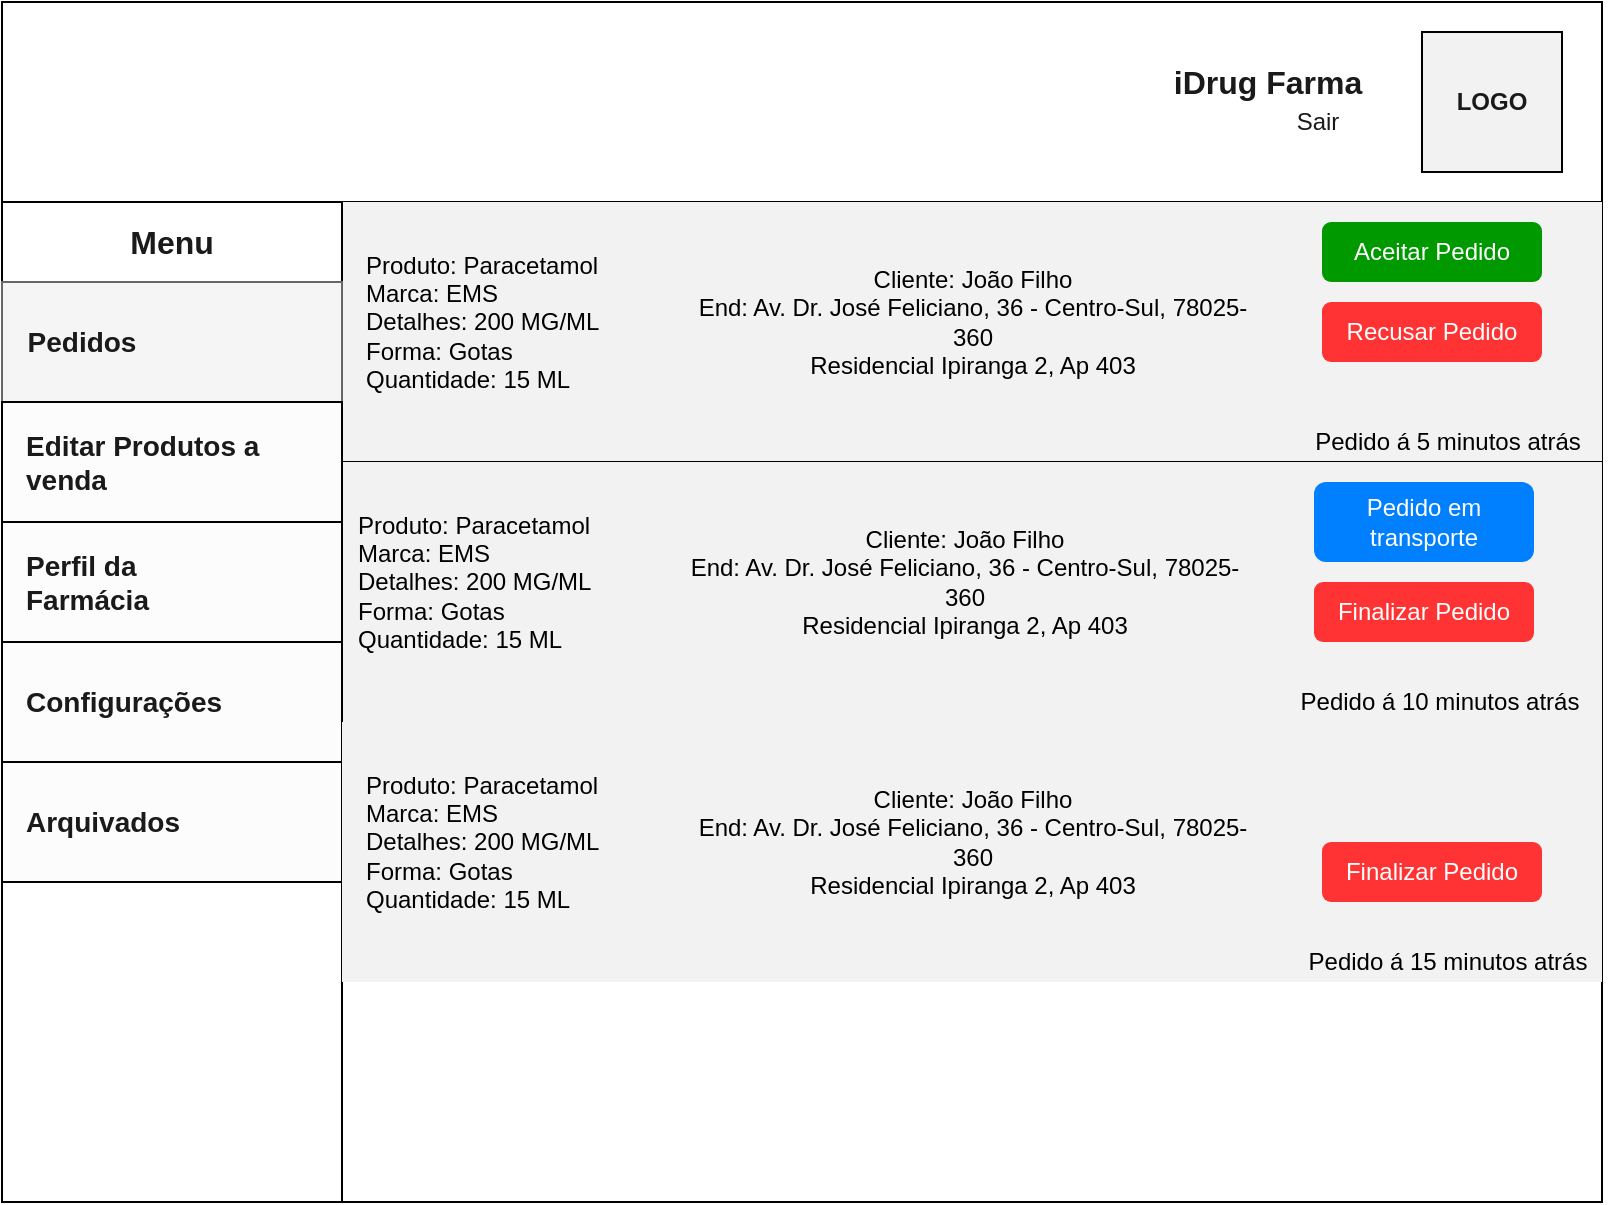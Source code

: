 <mxfile userAgent="Mozilla/5.0 (Windows NT 10.0; Win64; x64; rv:59.0) Gecko/20100101 Firefox/59.0" version="7.8.5" editor="www.draw.io" type="google"><diagram id="71b47dad-0043-0b0d-ab16-c171cb4c36b5" name="Pedidos"><mxGraphModel dx="1188" dy="634" grid="1" gridSize="10" guides="1" tooltips="1" connect="1" arrows="1" fold="1" page="1" pageScale="1" pageWidth="827" pageHeight="1169" math="0" shadow="0"><root><mxCell id="0"/><mxCell id="1" parent="0"/><mxCell id="7722b0ea83700484-9" value="" style="rounded=0;whiteSpace=wrap;html=1;" vertex="1" parent="1"><mxGeometry x="10" y="110" width="800" height="600" as="geometry"/></mxCell><mxCell id="7722b0ea83700484-10" value="" style="rounded=0;whiteSpace=wrap;html=1;fillColor=#ffffff;strokeColor=#000000;" vertex="1" parent="1"><mxGeometry x="10" y="110" width="800" height="100" as="geometry"/></mxCell><mxCell id="7722b0ea83700484-11" value="" style="rounded=0;whiteSpace=wrap;html=1;fillColor=#ffffff;strokeColor=#000000;" vertex="1" parent="1"><mxGeometry x="10" y="210" width="170" height="500" as="geometry"/></mxCell><mxCell id="8f8f992f4360a7b-5" value="" style="group" vertex="1" connectable="0" parent="1"><mxGeometry x="720" y="125" width="70" height="70" as="geometry"/></mxCell><mxCell id="8f8f992f4360a7b-1" value="" style="whiteSpace=wrap;html=1;aspect=fixed;fillColor=#F2F2F2;fontColor=#FFFFFF;align=center;" vertex="1" parent="8f8f992f4360a7b-5"><mxGeometry width="70" height="70" as="geometry"/></mxCell><mxCell id="8f8f992f4360a7b-3" value="&lt;font color=&quot;#1A1A1A&quot;&gt;&lt;b&gt;LOGO&lt;/b&gt;&lt;/font&gt;" style="text;html=1;strokeColor=none;fillColor=none;align=center;verticalAlign=middle;whiteSpace=wrap;rounded=0;fontColor=#FFFFFF;" vertex="1" parent="8f8f992f4360a7b-5"><mxGeometry x="15" y="25" width="40" height="20" as="geometry"/></mxCell><mxCell id="8f8f992f4360a7b-6" value="" style="group" vertex="1" connectable="0" parent="1"><mxGeometry x="578" y="140" width="130" height="40" as="geometry"/></mxCell><mxCell id="8f8f992f4360a7b-2" value="&lt;font style=&quot;font-size: 16px&quot;&gt;&lt;b&gt;&lt;font color=&quot;#1A1A1A&quot;&gt;iDrug Farma&lt;/font&gt;&lt;/b&gt;&lt;/font&gt;" style="text;html=1;strokeColor=none;fillColor=none;align=center;verticalAlign=middle;whiteSpace=wrap;rounded=0;fontColor=#FFFFFF;" vertex="1" parent="8f8f992f4360a7b-6"><mxGeometry width="130" height="20" as="geometry"/></mxCell><mxCell id="8f8f992f4360a7b-4" value="&lt;font color=&quot;#1A1A1A&quot;&gt;Sair&lt;/font&gt;" style="text;html=1;strokeColor=none;fillColor=none;align=center;verticalAlign=middle;whiteSpace=wrap;rounded=0;fontColor=#FFFFFF;" vertex="1" parent="8f8f992f4360a7b-6"><mxGeometry x="70" y="20" width="40" height="20" as="geometry"/></mxCell><mxCell id="8f8f992f4360a7b-7" style="edgeStyle=none;rounded=0;html=1;exitX=0.25;exitY=1;entryX=0.25;entryY=1;endArrow=none;endFill=0;jettySize=auto;orthogonalLoop=1;fontColor=#FFFFFF;" edge="1" parent="8f8f992f4360a7b-6" source="8f8f992f4360a7b-2" target="8f8f992f4360a7b-2"><mxGeometry relative="1" as="geometry"/></mxCell><mxCell id="8f8f992f4360a7b-8" value="" style="group" vertex="1" connectable="0" parent="1"><mxGeometry x="180" y="210" width="630" height="130" as="geometry"/></mxCell><mxCell id="8f8f992f4360a7b-10" value="" style="group" vertex="1" connectable="0" parent="8f8f992f4360a7b-8"><mxGeometry width="630" height="130" as="geometry"/></mxCell><mxCell id="7722b0ea83700484-12" value="" style="rounded=0;whiteSpace=wrap;html=1;fillColor=#F2F2F2;strokeColor=none;" vertex="1" parent="8f8f992f4360a7b-10"><mxGeometry width="630" height="130" as="geometry"/></mxCell><mxCell id="7722b0ea83700484-13" value="&lt;div&gt;Produto: Paracetamol &lt;br&gt;&lt;/div&gt;&lt;div&gt;Marca: EMS &lt;br&gt;&lt;/div&gt;&lt;div&gt;Detalhes: 200 MG/ML &lt;br&gt;&lt;/div&gt;&lt;div&gt;Forma: Gotas&lt;/div&gt;&lt;div&gt;Quantidade: 15 ML &lt;/div&gt;" style="text;html=1;strokeColor=none;fillColor=none;align=left;verticalAlign=middle;whiteSpace=wrap;rounded=0;" vertex="1" parent="8f8f992f4360a7b-10"><mxGeometry x="10" y="20" width="200" height="80" as="geometry"/></mxCell><mxCell id="7722b0ea83700484-14" value="&lt;div&gt;Cliente: João Filho&lt;/div&gt;&lt;div&gt;End: Av. Dr. José Feliciano, 36 - Centro-Sul, 78025-360&lt;/div&gt;&lt;div&gt;Residencial Ipiranga 2, Ap 403&lt;br&gt;&lt;/div&gt;" style="text;html=1;strokeColor=none;fillColor=none;align=center;verticalAlign=middle;whiteSpace=wrap;rounded=0;" vertex="1" parent="8f8f992f4360a7b-10"><mxGeometry x="168" y="20" width="295" height="80" as="geometry"/></mxCell><mxCell id="7722b0ea83700484-15" value="Pedido á 5 minutos atrás" style="text;html=1;strokeColor=none;fillColor=none;align=center;verticalAlign=middle;whiteSpace=wrap;rounded=0;" vertex="1" parent="8f8f992f4360a7b-10"><mxGeometry x="476" y="110" width="154" height="20" as="geometry"/></mxCell><mxCell id="7722b0ea83700484-16" value="Aceitar Pedido" style="rounded=1;whiteSpace=wrap;html=1;align=center;fillColor=#009900;strokeColor=none;fontColor=#FFFFFF;" vertex="1" parent="8f8f992f4360a7b-10"><mxGeometry x="490" y="10" width="110" height="30" as="geometry"/></mxCell><mxCell id="7722b0ea83700484-17" value="Recusar Pedido" style="rounded=1;whiteSpace=wrap;html=1;align=center;fillColor=#FF3333;strokeColor=none;fontColor=#FFFFFF;" vertex="1" parent="8f8f992f4360a7b-10"><mxGeometry x="490" y="50" width="110" height="30" as="geometry"/></mxCell><mxCell id="331013a26c39b1af-1" value="" style="shape=image;html=1;verticalAlign=top;verticalLabelPosition=bottom;labelBackgroundColor=#ffffff;imageAspect=0;aspect=fixed;image=https://cdn4.iconfinder.com/data/icons/app-custom-ui-1/48/Three_dots_upright-128.png" vertex="1" parent="8f8f992f4360a7b-10"><mxGeometry x="600" y="8" width="34" height="34" as="geometry"/></mxCell><mxCell id="8f8f992f4360a7b-11" value="" style="group;strokeColor=#000000;" vertex="1" connectable="0" parent="1"><mxGeometry x="176" y="340" width="634" height="130" as="geometry"/></mxCell><mxCell id="8f8f992f4360a7b-12" value="" style="group" vertex="1" connectable="0" parent="8f8f992f4360a7b-11"><mxGeometry width="634" height="130" as="geometry"/></mxCell><mxCell id="8f8f992f4360a7b-13" value="" style="rounded=0;whiteSpace=wrap;html=1;fillColor=#F2F2F2;strokeColor=none;" vertex="1" parent="8f8f992f4360a7b-12"><mxGeometry x="4" width="630" height="130" as="geometry"/></mxCell><mxCell id="8f8f992f4360a7b-14" value="&lt;div&gt;Produto: Paracetamol &lt;br&gt;&lt;/div&gt;&lt;div&gt;Marca: EMS &lt;br&gt;&lt;/div&gt;&lt;div&gt;Detalhes: 200 MG/ML &lt;br&gt;&lt;/div&gt;&lt;div&gt;Forma: Gotas&lt;/div&gt;&lt;div&gt;Quantidade: 15 ML &lt;/div&gt;" style="text;html=1;strokeColor=none;fillColor=none;align=left;verticalAlign=middle;whiteSpace=wrap;rounded=0;" vertex="1" parent="8f8f992f4360a7b-12"><mxGeometry x="10" y="20" width="200" height="80" as="geometry"/></mxCell><mxCell id="8f8f992f4360a7b-15" value="&lt;div&gt;Cliente: João Filho&lt;/div&gt;&lt;div&gt;End: Av. Dr. José Feliciano, 36 - Centro-Sul, 78025-360&lt;/div&gt;&lt;div&gt;Residencial Ipiranga 2, Ap 403&lt;br&gt;&lt;/div&gt;" style="text;html=1;strokeColor=none;fillColor=none;align=center;verticalAlign=middle;whiteSpace=wrap;rounded=0;" vertex="1" parent="8f8f992f4360a7b-12"><mxGeometry x="168" y="20" width="295" height="80" as="geometry"/></mxCell><mxCell id="8f8f992f4360a7b-16" value="Pedido á 10 minutos atrás" style="text;html=1;strokeColor=none;fillColor=none;align=center;verticalAlign=middle;whiteSpace=wrap;rounded=0;" vertex="1" parent="8f8f992f4360a7b-12"><mxGeometry x="476" y="110" width="154" height="20" as="geometry"/></mxCell><mxCell id="8f8f992f4360a7b-17" value="Pedido em transporte" style="rounded=1;whiteSpace=wrap;html=1;align=center;fillColor=#007FFF;strokeColor=none;fontColor=#FFFFFF;" vertex="1" parent="8f8f992f4360a7b-12"><mxGeometry x="490" y="10" width="110" height="40" as="geometry"/></mxCell><mxCell id="8f8f992f4360a7b-18" value="Finalizar Pedido" style="rounded=1;whiteSpace=wrap;html=1;align=center;fillColor=#FF3333;strokeColor=none;fontColor=#FFFFFF;" vertex="1" parent="8f8f992f4360a7b-12"><mxGeometry x="490" y="60" width="110" height="30" as="geometry"/></mxCell><mxCell id="331013a26c39b1af-2" value="" style="shape=image;html=1;verticalAlign=top;verticalLabelPosition=bottom;labelBackgroundColor=#ffffff;imageAspect=0;aspect=fixed;image=https://cdn4.iconfinder.com/data/icons/app-custom-ui-1/48/Three_dots_upright-128.png" vertex="1" parent="8f8f992f4360a7b-12"><mxGeometry x="600" y="10" width="34" height="34" as="geometry"/></mxCell><mxCell id="8f8f992f4360a7b-20" value="" style="rounded=0;whiteSpace=wrap;html=1;fillColor=#ffffff;fontColor=#FFFFFF;align=center;strokeColor=#000000;" vertex="1" parent="1"><mxGeometry x="10" y="210" width="170" height="40" as="geometry"/></mxCell><mxCell id="8f8f992f4360a7b-21" value="&lt;font style=&quot;font-size: 16px&quot;&gt;&lt;b&gt;&lt;font color=&quot;#1A1A1A&quot;&gt;Menu&lt;/font&gt;&lt;/b&gt;&lt;/font&gt;" style="text;html=1;strokeColor=none;fillColor=none;align=center;verticalAlign=middle;whiteSpace=wrap;rounded=0;fontColor=#FFFFFF;" vertex="1" parent="1"><mxGeometry x="75" y="220" width="40" height="20" as="geometry"/></mxCell><mxCell id="8f8f992f4360a7b-24" value="" style="group;fillColor=#f5f5f5;strokeColor=#666666;" vertex="1" connectable="0" parent="1"><mxGeometry x="10" y="250" width="170" height="60" as="geometry"/></mxCell><mxCell id="8f8f992f4360a7b-22" value="" style="rounded=0;whiteSpace=wrap;html=1;fillColor=#f5f5f5;fontColor=#FFFFFF;align=center;strokeColor=#666666;" vertex="1" parent="8f8f992f4360a7b-24"><mxGeometry width="170" height="60" as="geometry"/></mxCell><mxCell id="8f8f992f4360a7b-23" value="&lt;font style=&quot;font-size: 14px&quot;&gt;&lt;b&gt;&lt;font style=&quot;font-size: 14px&quot; color=&quot;#1A1A1A&quot;&gt;Pedidos&lt;/font&gt;&lt;/b&gt;&lt;/font&gt;" style="text;html=1;strokeColor=none;fillColor=none;align=center;verticalAlign=middle;whiteSpace=wrap;rounded=0;fontColor=#FFFFFF;" vertex="1" parent="8f8f992f4360a7b-24"><mxGeometry x="20" y="20" width="40" height="20" as="geometry"/></mxCell><mxCell id="8f8f992f4360a7b-25" value="" style="group;align=left;" vertex="1" connectable="0" parent="1"><mxGeometry x="10" y="310" width="170" height="60" as="geometry"/></mxCell><mxCell id="8f8f992f4360a7b-26" value="" style="rounded=0;whiteSpace=wrap;html=1;fillColor=#FCFCFC;fontColor=#FFFFFF;align=center;strokeColor=#000000;" vertex="1" parent="8f8f992f4360a7b-25"><mxGeometry width="170" height="60" as="geometry"/></mxCell><mxCell id="8f8f992f4360a7b-27" value="&lt;font style=&quot;font-size: 14px&quot;&gt;&lt;b&gt;&lt;font color=&quot;#1A1A1A&quot;&gt;Editar Produtos a venda&lt;/font&gt;&lt;/b&gt;&lt;/font&gt;" style="text;html=1;strokeColor=none;fillColor=none;align=left;verticalAlign=middle;whiteSpace=wrap;rounded=0;fontColor=#FFFFFF;" vertex="1" parent="8f8f992f4360a7b-25"><mxGeometry x="10" y="20" width="140" height="20" as="geometry"/></mxCell><mxCell id="8f8f992f4360a7b-29" value="" style="group" vertex="1" connectable="0" parent="1"><mxGeometry x="10" y="370" width="170" height="60" as="geometry"/></mxCell><mxCell id="8f8f992f4360a7b-30" value="" style="rounded=0;whiteSpace=wrap;html=1;fillColor=#FCFCFC;fontColor=#FFFFFF;align=center;strokeColor=#000000;" vertex="1" parent="8f8f992f4360a7b-29"><mxGeometry width="170" height="60" as="geometry"/></mxCell><mxCell id="8f8f992f4360a7b-31" value="&lt;b&gt;&lt;font style=&quot;font-size: 14px&quot; color=&quot;#1A1A1A&quot;&gt;Perfil da Farmácia&lt;br&gt;&lt;/font&gt;&lt;/b&gt;" style="text;html=1;strokeColor=none;fillColor=none;align=left;verticalAlign=middle;whiteSpace=wrap;rounded=0;fontColor=#FFFFFF;" vertex="1" parent="8f8f992f4360a7b-29"><mxGeometry x="10" y="20" width="120" height="20" as="geometry"/></mxCell><mxCell id="8f8f992f4360a7b-35" value="" style="group" vertex="1" connectable="0" parent="1"><mxGeometry x="10" y="430" width="170" height="60" as="geometry"/></mxCell><mxCell id="8f8f992f4360a7b-36" value="" style="rounded=0;whiteSpace=wrap;html=1;fillColor=#FCFCFC;fontColor=#FFFFFF;align=center;strokeColor=#000000;" vertex="1" parent="8f8f992f4360a7b-35"><mxGeometry width="170" height="60" as="geometry"/></mxCell><mxCell id="8f8f992f4360a7b-37" value="&lt;b&gt;&lt;font style=&quot;font-size: 14px&quot; color=&quot;#1A1A1A&quot;&gt;Configurações&lt;/font&gt;&lt;/b&gt;" style="text;html=1;strokeColor=none;fillColor=none;align=left;verticalAlign=middle;whiteSpace=wrap;rounded=0;fontColor=#FFFFFF;" vertex="1" parent="8f8f992f4360a7b-35"><mxGeometry x="10" y="20" width="120" height="20" as="geometry"/></mxCell><mxCell id="8f8f992f4360a7b-38" value="" style="group" vertex="1" connectable="0" parent="1"><mxGeometry x="10" y="490" width="170" height="60" as="geometry"/></mxCell><mxCell id="8f8f992f4360a7b-39" value="" style="rounded=0;whiteSpace=wrap;html=1;fillColor=#FCFCFC;fontColor=#FFFFFF;align=center;strokeColor=#000000;" vertex="1" parent="8f8f992f4360a7b-38"><mxGeometry width="170" height="60" as="geometry"/></mxCell><mxCell id="8f8f992f4360a7b-40" value="&lt;b&gt;&lt;font style=&quot;font-size: 14px&quot; color=&quot;#1A1A1A&quot;&gt;Arquivados&lt;br&gt;&lt;/font&gt;&lt;/b&gt;" style="text;html=1;strokeColor=none;fillColor=none;align=left;verticalAlign=middle;whiteSpace=wrap;rounded=0;fontColor=#FFFFFF;" vertex="1" parent="8f8f992f4360a7b-38"><mxGeometry x="10" y="20" width="120" height="20" as="geometry"/></mxCell><mxCell id="8f8f992f4360a7b-43" value="" style="group" vertex="1" connectable="0" parent="1"><mxGeometry x="180" y="470" width="630" height="130" as="geometry"/></mxCell><mxCell id="8f8f992f4360a7b-44" value="" style="group" vertex="1" connectable="0" parent="8f8f992f4360a7b-43"><mxGeometry width="630" height="130" as="geometry"/></mxCell><mxCell id="8f8f992f4360a7b-45" value="" style="rounded=0;whiteSpace=wrap;html=1;fillColor=#F2F2F2;strokeColor=none;" vertex="1" parent="8f8f992f4360a7b-44"><mxGeometry width="630" height="130" as="geometry"/></mxCell><mxCell id="8f8f992f4360a7b-46" value="&lt;div&gt;Produto: Paracetamol &lt;br&gt;&lt;/div&gt;&lt;div&gt;Marca: EMS &lt;br&gt;&lt;/div&gt;&lt;div&gt;Detalhes: 200 MG/ML &lt;br&gt;&lt;/div&gt;&lt;div&gt;Forma: Gotas&lt;/div&gt;&lt;div&gt;Quantidade: 15 ML &lt;/div&gt;" style="text;html=1;strokeColor=none;fillColor=none;align=left;verticalAlign=middle;whiteSpace=wrap;rounded=0;" vertex="1" parent="8f8f992f4360a7b-44"><mxGeometry x="10" y="20" width="200" height="80" as="geometry"/></mxCell><mxCell id="8f8f992f4360a7b-47" value="&lt;div&gt;Cliente: João Filho&lt;/div&gt;&lt;div&gt;End: Av. Dr. José Feliciano, 36 - Centro-Sul, 78025-360&lt;/div&gt;&lt;div&gt;Residencial Ipiranga 2, Ap 403&lt;br&gt;&lt;/div&gt;" style="text;html=1;strokeColor=none;fillColor=none;align=center;verticalAlign=middle;whiteSpace=wrap;rounded=0;" vertex="1" parent="8f8f992f4360a7b-44"><mxGeometry x="168" y="20" width="295" height="80" as="geometry"/></mxCell><mxCell id="8f8f992f4360a7b-48" value="Pedido á 15 minutos atrás" style="text;html=1;strokeColor=none;fillColor=none;align=center;verticalAlign=middle;whiteSpace=wrap;rounded=0;" vertex="1" parent="8f8f992f4360a7b-44"><mxGeometry x="476" y="110" width="154" height="20" as="geometry"/></mxCell><mxCell id="8f8f992f4360a7b-50" value="Finalizar Pedido" style="rounded=1;whiteSpace=wrap;html=1;align=center;fillColor=#FF3333;strokeColor=none;fontColor=#FFFFFF;" vertex="1" parent="8f8f992f4360a7b-44"><mxGeometry x="490" y="60" width="110" height="30" as="geometry"/></mxCell><mxCell id="331013a26c39b1af-3" value="" style="shape=image;html=1;verticalAlign=top;verticalLabelPosition=bottom;labelBackgroundColor=#ffffff;imageAspect=0;aspect=fixed;image=https://cdn4.iconfinder.com/data/icons/app-custom-ui-1/48/Three_dots_upright-128.png" vertex="1" parent="8f8f992f4360a7b-44"><mxGeometry x="593" y="3" width="34" height="34" as="geometry"/></mxCell></root></mxGraphModel></diagram><diagram id="1a2438fe-415d-3e2c-8355-015b213ff923" name="Arquivados"><mxGraphModel shadow="0" fold="1" math="0" pageScale="1" background="" pageWidth="827" pageHeight="1169"><root><mxCell id="0"/><mxCell id="1" parent="0"/><mxCell id="389dd9fa1662743a-1" value="" style="rounded=0;whiteSpace=wrap;html=1;" vertex="1" parent="1"><mxGeometry x="10" y="110" width="800" height="600" as="geometry"/></mxCell><mxCell id="389dd9fa1662743a-2" value="" style="rounded=0;whiteSpace=wrap;html=1;fillColor=#ffffff;strokeColor=#000000;" vertex="1" parent="1"><mxGeometry x="10" y="110" width="800" height="100" as="geometry"/></mxCell><mxCell id="389dd9fa1662743a-3" value="" style="rounded=0;whiteSpace=wrap;html=1;fillColor=#ffffff;strokeColor=#000000;" vertex="1" parent="1"><mxGeometry x="10" y="210" width="170" height="500" as="geometry"/></mxCell><mxCell id="389dd9fa1662743a-4" value="" style="group" vertex="1" connectable="0" parent="1"><mxGeometry x="720" y="125" width="70" height="70" as="geometry"/></mxCell><mxCell id="389dd9fa1662743a-5" value="" style="whiteSpace=wrap;html=1;aspect=fixed;fillColor=#F2F2F2;fontColor=#FFFFFF;align=center;" vertex="1" parent="389dd9fa1662743a-4"><mxGeometry width="70" height="70" as="geometry"/></mxCell><mxCell id="389dd9fa1662743a-6" value="&lt;font color=&quot;#1A1A1A&quot;&gt;&lt;b&gt;LOGO&lt;/b&gt;&lt;/font&gt;" style="text;html=1;strokeColor=none;fillColor=none;align=center;verticalAlign=middle;whiteSpace=wrap;rounded=0;fontColor=#FFFFFF;" vertex="1" parent="389dd9fa1662743a-4"><mxGeometry x="15" y="25" width="40" height="20" as="geometry"/></mxCell><mxCell id="389dd9fa1662743a-7" value="" style="group" vertex="1" connectable="0" parent="1"><mxGeometry x="578" y="140" width="130" height="40" as="geometry"/></mxCell><mxCell id="389dd9fa1662743a-8" value="&lt;font style=&quot;font-size: 16px&quot;&gt;&lt;b&gt;&lt;font color=&quot;#1A1A1A&quot;&gt;iDrug Farma&lt;/font&gt;&lt;/b&gt;&lt;/font&gt;" style="text;html=1;strokeColor=none;fillColor=none;align=center;verticalAlign=middle;whiteSpace=wrap;rounded=0;fontColor=#FFFFFF;" vertex="1" parent="389dd9fa1662743a-7"><mxGeometry width="130" height="20" as="geometry"/></mxCell><mxCell id="389dd9fa1662743a-9" value="&lt;font color=&quot;#1A1A1A&quot;&gt;Sair&lt;/font&gt;" style="text;html=1;strokeColor=none;fillColor=none;align=center;verticalAlign=middle;whiteSpace=wrap;rounded=0;fontColor=#FFFFFF;" vertex="1" parent="389dd9fa1662743a-7"><mxGeometry x="70" y="20" width="40" height="20" as="geometry"/></mxCell><mxCell id="389dd9fa1662743a-10" style="edgeStyle=none;rounded=0;html=1;exitX=0.25;exitY=1;entryX=0.25;entryY=1;endArrow=none;endFill=0;jettySize=auto;orthogonalLoop=1;fontColor=#FFFFFF;" edge="1" parent="389dd9fa1662743a-7" source="389dd9fa1662743a-8" target="389dd9fa1662743a-8"><mxGeometry relative="1" as="geometry"/></mxCell><mxCell id="389dd9fa1662743a-11" value="" style="group" vertex="1" connectable="0" parent="1"><mxGeometry x="180" y="270" width="630" height="130" as="geometry"/></mxCell><mxCell id="389dd9fa1662743a-12" value="" style="group" vertex="1" connectable="0" parent="389dd9fa1662743a-11"><mxGeometry width="630" height="130" as="geometry"/></mxCell><mxCell id="389dd9fa1662743a-13" value="" style="rounded=0;whiteSpace=wrap;html=1;fillColor=#F2F2F2;strokeColor=none;" vertex="1" parent="389dd9fa1662743a-12"><mxGeometry width="630" height="130" as="geometry"/></mxCell><mxCell id="389dd9fa1662743a-14" value="&lt;div&gt;Produto: Paracetamol &lt;br&gt;&lt;/div&gt;&lt;div&gt;Marca: EMS &lt;br&gt;&lt;/div&gt;&lt;div&gt;Detalhes: 200 MG/ML &lt;br&gt;&lt;/div&gt;&lt;div&gt;Forma: Gotas&lt;/div&gt;&lt;div&gt;Quantidade: 15 ML &lt;/div&gt;" style="text;html=1;strokeColor=none;fillColor=none;align=left;verticalAlign=middle;whiteSpace=wrap;rounded=0;" vertex="1" parent="389dd9fa1662743a-12"><mxGeometry x="10" y="20" width="200" height="80" as="geometry"/></mxCell><mxCell id="389dd9fa1662743a-15" value="&lt;div&gt;Cliente: João Filho&lt;/div&gt;&lt;div&gt;End: Av. Dr. José Feliciano, 36 - Centro-Sul, 78025-360&lt;/div&gt;&lt;div&gt;Residencial Ipiranga 2, Ap 403&lt;br&gt;&lt;/div&gt;" style="text;html=1;strokeColor=none;fillColor=none;align=center;verticalAlign=middle;whiteSpace=wrap;rounded=0;" vertex="1" parent="389dd9fa1662743a-12"><mxGeometry x="168" y="20" width="295" height="80" as="geometry"/></mxCell><mxCell id="389dd9fa1662743a-16" value="Pedido concluido em 28/11/2017" style="text;html=1;strokeColor=none;fillColor=none;align=center;verticalAlign=middle;whiteSpace=wrap;rounded=0;" vertex="1" parent="389dd9fa1662743a-12"><mxGeometry x="370" y="110" width="260" height="20" as="geometry"/></mxCell><mxCell id="389dd9fa1662743a-19" value="" style="group" vertex="1" connectable="0" parent="1"><mxGeometry x="182" y="400" width="630" height="130" as="geometry"/></mxCell><mxCell id="389dd9fa1662743a-20" value="" style="group" vertex="1" connectable="0" parent="389dd9fa1662743a-19"><mxGeometry width="630" height="130" as="geometry"/></mxCell><mxCell id="389dd9fa1662743a-21" value="" style="rounded=0;whiteSpace=wrap;html=1;fillColor=#F2F2F2;strokeColor=none;" vertex="1" parent="389dd9fa1662743a-20"><mxGeometry x="-2" width="630" height="130" as="geometry"/></mxCell><mxCell id="389dd9fa1662743a-22" value="&lt;div&gt;Produto: Paracetamol &lt;br&gt;&lt;/div&gt;&lt;div&gt;Marca: EMS &lt;br&gt;&lt;/div&gt;&lt;div&gt;Detalhes: 200 MG/ML &lt;br&gt;&lt;/div&gt;&lt;div&gt;Forma: Gotas&lt;/div&gt;&lt;div&gt;Quantidade: 15 ML &lt;/div&gt;" style="text;html=1;strokeColor=none;fillColor=none;align=left;verticalAlign=middle;whiteSpace=wrap;rounded=0;" vertex="1" parent="389dd9fa1662743a-20"><mxGeometry x="10" y="20" width="200" height="80" as="geometry"/></mxCell><mxCell id="389dd9fa1662743a-23" value="&lt;div&gt;Cliente: João Filho&lt;/div&gt;&lt;div&gt;End: Av. Dr. José Feliciano, 36 - Centro-Sul, 78025-360&lt;/div&gt;&lt;div&gt;Residencial Ipiranga 2, Ap 403&lt;br&gt;&lt;/div&gt;" style="text;html=1;strokeColor=none;fillColor=none;align=center;verticalAlign=middle;whiteSpace=wrap;rounded=0;" vertex="1" parent="389dd9fa1662743a-20"><mxGeometry x="168" y="20" width="295" height="80" as="geometry"/></mxCell><mxCell id="389dd9fa1662743a-24" value="Pedido concluido em 28/11/2017" style="text;html=1;strokeColor=none;fillColor=none;align=center;verticalAlign=middle;whiteSpace=wrap;rounded=0;" vertex="1" parent="389dd9fa1662743a-20"><mxGeometry x="380" y="110" width="250" height="20" as="geometry"/></mxCell><mxCell id="389dd9fa1662743a-27" value="" style="rounded=0;whiteSpace=wrap;html=1;fillColor=#ffffff;fontColor=#FFFFFF;align=center;strokeColor=#000000;" vertex="1" parent="1"><mxGeometry x="10" y="210" width="170" height="40" as="geometry"/></mxCell><mxCell id="389dd9fa1662743a-28" value="&lt;font style=&quot;font-size: 16px&quot;&gt;&lt;b&gt;&lt;font color=&quot;#1A1A1A&quot;&gt;Menu&lt;/font&gt;&lt;/b&gt;&lt;/font&gt;" style="text;html=1;strokeColor=none;fillColor=none;align=center;verticalAlign=middle;whiteSpace=wrap;rounded=0;fontColor=#FFFFFF;" vertex="1" parent="1"><mxGeometry x="75" y="220" width="40" height="20" as="geometry"/></mxCell><mxCell id="389dd9fa1662743a-29" value="" style="group;fillColor=#ffffff;strokeColor=#000000;" vertex="1" connectable="0" parent="1"><mxGeometry x="10" y="250" width="170" height="60" as="geometry"/></mxCell><mxCell id="389dd9fa1662743a-30" value="" style="rounded=0;whiteSpace=wrap;html=1;fillColor=#ffffff;fontColor=#FFFFFF;align=center;strokeColor=#000000;" vertex="1" parent="389dd9fa1662743a-29"><mxGeometry width="170" height="60" as="geometry"/></mxCell><mxCell id="389dd9fa1662743a-31" value="&lt;font style=&quot;font-size: 14px&quot;&gt;&lt;b&gt;&lt;font style=&quot;font-size: 14px&quot; color=&quot;#1A1A1A&quot;&gt;Pedidos&lt;/font&gt;&lt;/b&gt;&lt;/font&gt;" style="text;html=1;strokeColor=none;fillColor=none;align=center;verticalAlign=middle;whiteSpace=wrap;rounded=0;fontColor=#FFFFFF;" vertex="1" parent="389dd9fa1662743a-29"><mxGeometry x="20" y="20" width="40" height="20" as="geometry"/></mxCell><mxCell id="389dd9fa1662743a-32" value="" style="group;align=left;" vertex="1" connectable="0" parent="1"><mxGeometry x="10" y="310" width="170" height="60" as="geometry"/></mxCell><mxCell id="389dd9fa1662743a-33" value="" style="rounded=0;whiteSpace=wrap;html=1;fillColor=#FCFCFC;fontColor=#FFFFFF;align=center;strokeColor=#000000;" vertex="1" parent="389dd9fa1662743a-32"><mxGeometry width="170" height="60" as="geometry"/></mxCell><mxCell id="389dd9fa1662743a-34" value="&lt;font style=&quot;font-size: 14px&quot;&gt;&lt;b&gt;&lt;font color=&quot;#1A1A1A&quot;&gt;Editar Produtos a venda&lt;/font&gt;&lt;/b&gt;&lt;/font&gt;" style="text;html=1;strokeColor=none;fillColor=none;align=left;verticalAlign=middle;whiteSpace=wrap;rounded=0;fontColor=#FFFFFF;" vertex="1" parent="389dd9fa1662743a-32"><mxGeometry x="10" y="20" width="140" height="20" as="geometry"/></mxCell><mxCell id="389dd9fa1662743a-35" value="" style="group" vertex="1" connectable="0" parent="1"><mxGeometry x="10" y="370" width="170" height="60" as="geometry"/></mxCell><mxCell id="389dd9fa1662743a-36" value="" style="rounded=0;whiteSpace=wrap;html=1;fillColor=#FCFCFC;fontColor=#FFFFFF;align=center;strokeColor=#000000;" vertex="1" parent="389dd9fa1662743a-35"><mxGeometry width="170" height="60" as="geometry"/></mxCell><mxCell id="389dd9fa1662743a-37" value="&lt;b&gt;&lt;font style=&quot;font-size: 14px&quot; color=&quot;#1A1A1A&quot;&gt;Perfil da Farmácia&lt;br&gt;&lt;/font&gt;&lt;/b&gt;" style="text;html=1;strokeColor=none;fillColor=none;align=left;verticalAlign=middle;whiteSpace=wrap;rounded=0;fontColor=#FFFFFF;" vertex="1" parent="389dd9fa1662743a-35"><mxGeometry x="10" y="20" width="120" height="20" as="geometry"/></mxCell><mxCell id="389dd9fa1662743a-38" value="" style="group" vertex="1" connectable="0" parent="1"><mxGeometry x="10" y="430" width="170" height="60" as="geometry"/></mxCell><mxCell id="389dd9fa1662743a-39" value="" style="rounded=0;whiteSpace=wrap;html=1;fillColor=#FCFCFC;fontColor=#FFFFFF;align=center;strokeColor=#000000;" vertex="1" parent="389dd9fa1662743a-38"><mxGeometry width="170" height="60" as="geometry"/></mxCell><mxCell id="389dd9fa1662743a-40" value="&lt;b&gt;&lt;font style=&quot;font-size: 14px&quot; color=&quot;#1A1A1A&quot;&gt;Configurações&lt;/font&gt;&lt;/b&gt;" style="text;html=1;strokeColor=none;fillColor=none;align=left;verticalAlign=middle;whiteSpace=wrap;rounded=0;fontColor=#FFFFFF;" vertex="1" parent="389dd9fa1662743a-38"><mxGeometry x="10" y="20" width="120" height="20" as="geometry"/></mxCell><mxCell id="389dd9fa1662743a-41" value="" style="group;fillColor=#f5f5f5;strokeColor=#666666;" vertex="1" connectable="0" parent="1"><mxGeometry x="10" y="490" width="170" height="60" as="geometry"/></mxCell><mxCell id="389dd9fa1662743a-42" value="" style="rounded=0;whiteSpace=wrap;html=1;fillColor=#f5f5f5;fontColor=#FFFFFF;align=center;strokeColor=#666666;" vertex="1" parent="389dd9fa1662743a-41"><mxGeometry width="170" height="60" as="geometry"/></mxCell><mxCell id="389dd9fa1662743a-43" value="&lt;b&gt;&lt;font style=&quot;font-size: 14px&quot; color=&quot;#1A1A1A&quot;&gt;Arquivados&lt;br&gt;&lt;/font&gt;&lt;/b&gt;" style="text;html=1;strokeColor=none;fillColor=none;align=left;verticalAlign=middle;whiteSpace=wrap;rounded=0;fontColor=#FFFFFF;" vertex="1" parent="389dd9fa1662743a-41"><mxGeometry x="10" y="20" width="120" height="20" as="geometry"/></mxCell><mxCell id="389dd9fa1662743a-44" value="" style="group" vertex="1" connectable="0" parent="1"><mxGeometry x="180" y="530" width="630" height="130" as="geometry"/></mxCell><mxCell id="389dd9fa1662743a-45" value="" style="group" vertex="1" connectable="0" parent="389dd9fa1662743a-44"><mxGeometry width="630" height="130" as="geometry"/></mxCell><mxCell id="389dd9fa1662743a-46" value="" style="rounded=0;whiteSpace=wrap;html=1;fillColor=#F2F2F2;strokeColor=none;" vertex="1" parent="389dd9fa1662743a-45"><mxGeometry width="630" height="130" as="geometry"/></mxCell><mxCell id="389dd9fa1662743a-47" value="&lt;div&gt;Produto: Paracetamol &lt;br&gt;&lt;/div&gt;&lt;div&gt;Marca: EMS &lt;br&gt;&lt;/div&gt;&lt;div&gt;Detalhes: 200 MG/ML &lt;br&gt;&lt;/div&gt;&lt;div&gt;Forma: Gotas&lt;/div&gt;&lt;div&gt;Quantidade: 15 ML &lt;/div&gt;" style="text;html=1;strokeColor=none;fillColor=none;align=left;verticalAlign=middle;whiteSpace=wrap;rounded=0;" vertex="1" parent="389dd9fa1662743a-45"><mxGeometry x="10" y="20" width="200" height="80" as="geometry"/></mxCell><mxCell id="389dd9fa1662743a-48" value="&lt;div&gt;Cliente: João Filho&lt;/div&gt;&lt;div&gt;End: Av. Dr. José Feliciano, 36 - Centro-Sul, 78025-360&lt;/div&gt;&lt;div&gt;Residencial Ipiranga 2, Ap 403&lt;br&gt;&lt;/div&gt;" style="text;html=1;strokeColor=none;fillColor=none;align=center;verticalAlign=middle;whiteSpace=wrap;rounded=0;" vertex="1" parent="389dd9fa1662743a-45"><mxGeometry x="168" y="20" width="295" height="80" as="geometry"/></mxCell><mxCell id="389dd9fa1662743a-49" value="Pedido concluido em 28/11/2017" style="text;html=1;strokeColor=none;fillColor=none;align=center;verticalAlign=middle;whiteSpace=wrap;rounded=0;" vertex="1" parent="389dd9fa1662743a-45"><mxGeometry x="360" y="110" width="270" height="20" as="geometry"/></mxCell><mxCell id="389dd9fa1662743a-51" value="" style="rounded=0;whiteSpace=wrap;html=1;" vertex="1" parent="1"><mxGeometry x="180" y="210" width="630" height="60" as="geometry"/></mxCell><mxCell id="389dd9fa1662743a-52" value="" style="rounded=1;whiteSpace=wrap;html=1;" vertex="1" parent="1"><mxGeometry x="208" y="225" width="460" height="30" as="geometry"/></mxCell><mxCell id="389dd9fa1662743a-53" value="" style="shadow=0;dashed=0;html=1;strokeColor=none;fillColor=#505050;labelPosition=center;verticalLabelPosition=bottom;verticalAlign=top;shape=mxgraph.office.concepts.search;" vertex="1" parent="1"><mxGeometry x="686" y="223" width="34" height="35" as="geometry"/></mxCell><mxCell id="389dd9fa1662743a-54" value="&lt;div&gt;Buscar&lt;/div&gt;&lt;div&gt;Cliente&lt;br&gt;&lt;/div&gt;" style="text;html=1;strokeColor=none;fillColor=none;align=center;verticalAlign=middle;whiteSpace=wrap;rounded=0;" vertex="1" parent="1"><mxGeometry x="735" y="225" width="55" height="20" as="geometry"/></mxCell></root></mxGraphModel></diagram></mxfile>